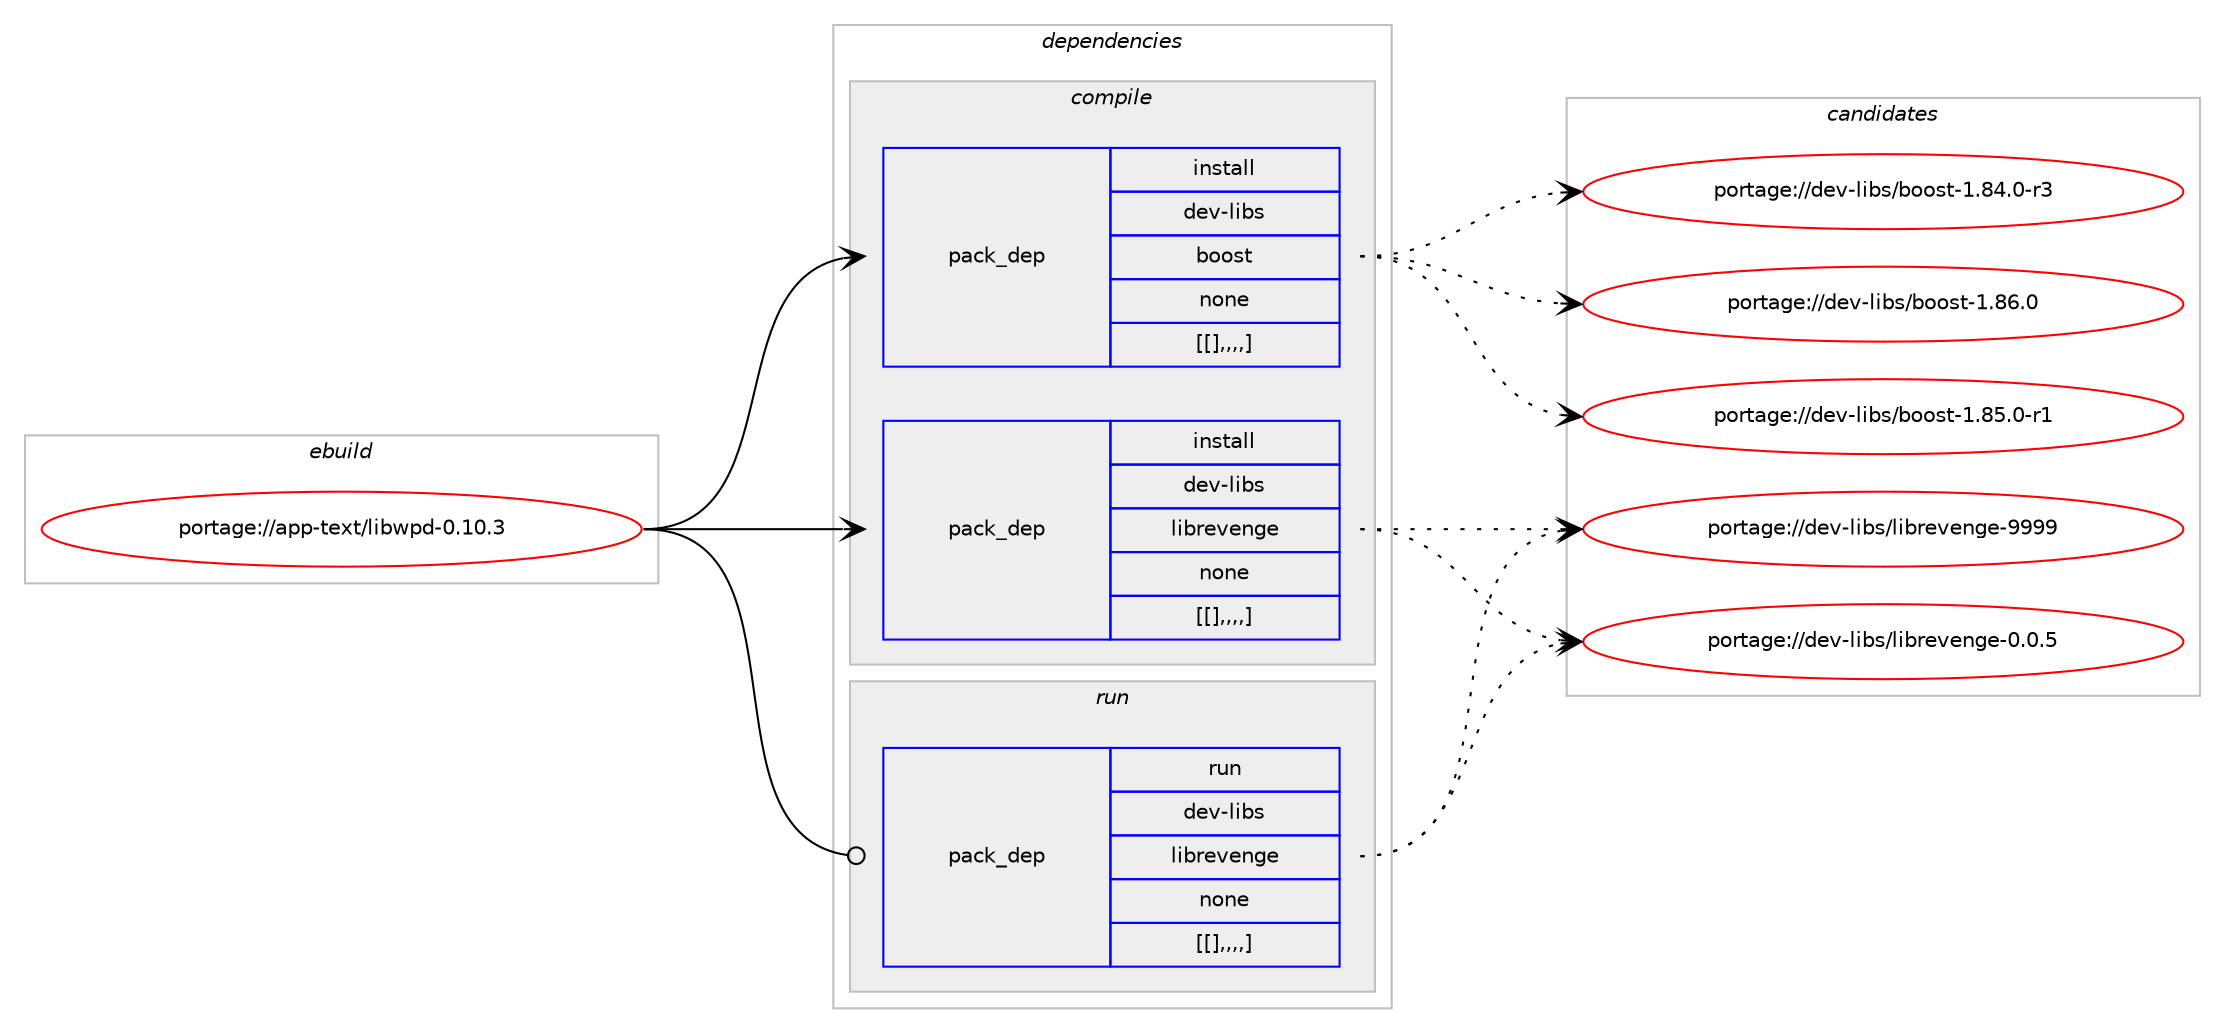 digraph prolog {

# *************
# Graph options
# *************

newrank=true;
concentrate=true;
compound=true;
graph [rankdir=LR,fontname=Helvetica,fontsize=10,ranksep=1.5];#, ranksep=2.5, nodesep=0.2];
edge  [arrowhead=vee];
node  [fontname=Helvetica,fontsize=10];

# **********
# The ebuild
# **********

subgraph cluster_leftcol {
color=gray;
label=<<i>ebuild</i>>;
id [label="portage://app-text/libwpd-0.10.3", color=red, width=4, href="../app-text/libwpd-0.10.3.svg"];
}

# ****************
# The dependencies
# ****************

subgraph cluster_midcol {
color=gray;
label=<<i>dependencies</i>>;
subgraph cluster_compile {
fillcolor="#eeeeee";
style=filled;
label=<<i>compile</i>>;
subgraph pack40640 {
dependency56556 [label=<<TABLE BORDER="0" CELLBORDER="1" CELLSPACING="0" CELLPADDING="4" WIDTH="220"><TR><TD ROWSPAN="6" CELLPADDING="30">pack_dep</TD></TR><TR><TD WIDTH="110">install</TD></TR><TR><TD>dev-libs</TD></TR><TR><TD>boost</TD></TR><TR><TD>none</TD></TR><TR><TD>[[],,,,]</TD></TR></TABLE>>, shape=none, color=blue];
}
id:e -> dependency56556:w [weight=20,style="solid",arrowhead="vee"];
subgraph pack40641 {
dependency56557 [label=<<TABLE BORDER="0" CELLBORDER="1" CELLSPACING="0" CELLPADDING="4" WIDTH="220"><TR><TD ROWSPAN="6" CELLPADDING="30">pack_dep</TD></TR><TR><TD WIDTH="110">install</TD></TR><TR><TD>dev-libs</TD></TR><TR><TD>librevenge</TD></TR><TR><TD>none</TD></TR><TR><TD>[[],,,,]</TD></TR></TABLE>>, shape=none, color=blue];
}
id:e -> dependency56557:w [weight=20,style="solid",arrowhead="vee"];
}
subgraph cluster_compileandrun {
fillcolor="#eeeeee";
style=filled;
label=<<i>compile and run</i>>;
}
subgraph cluster_run {
fillcolor="#eeeeee";
style=filled;
label=<<i>run</i>>;
subgraph pack40642 {
dependency56558 [label=<<TABLE BORDER="0" CELLBORDER="1" CELLSPACING="0" CELLPADDING="4" WIDTH="220"><TR><TD ROWSPAN="6" CELLPADDING="30">pack_dep</TD></TR><TR><TD WIDTH="110">run</TD></TR><TR><TD>dev-libs</TD></TR><TR><TD>librevenge</TD></TR><TR><TD>none</TD></TR><TR><TD>[[],,,,]</TD></TR></TABLE>>, shape=none, color=blue];
}
id:e -> dependency56558:w [weight=20,style="solid",arrowhead="odot"];
}
}

# **************
# The candidates
# **************

subgraph cluster_choices {
rank=same;
color=gray;
label=<<i>candidates</i>>;

subgraph choice40640 {
color=black;
nodesep=1;
choice1001011184510810598115479811111111511645494656544648 [label="portage://dev-libs/boost-1.86.0", color=red, width=4,href="../dev-libs/boost-1.86.0.svg"];
choice10010111845108105981154798111111115116454946565346484511449 [label="portage://dev-libs/boost-1.85.0-r1", color=red, width=4,href="../dev-libs/boost-1.85.0-r1.svg"];
choice10010111845108105981154798111111115116454946565246484511451 [label="portage://dev-libs/boost-1.84.0-r3", color=red, width=4,href="../dev-libs/boost-1.84.0-r3.svg"];
dependency56556:e -> choice1001011184510810598115479811111111511645494656544648:w [style=dotted,weight="100"];
dependency56556:e -> choice10010111845108105981154798111111115116454946565346484511449:w [style=dotted,weight="100"];
dependency56556:e -> choice10010111845108105981154798111111115116454946565246484511451:w [style=dotted,weight="100"];
}
subgraph choice40641 {
color=black;
nodesep=1;
choice100101118451081059811547108105981141011181011101031014557575757 [label="portage://dev-libs/librevenge-9999", color=red, width=4,href="../dev-libs/librevenge-9999.svg"];
choice10010111845108105981154710810598114101118101110103101454846484653 [label="portage://dev-libs/librevenge-0.0.5", color=red, width=4,href="../dev-libs/librevenge-0.0.5.svg"];
dependency56557:e -> choice100101118451081059811547108105981141011181011101031014557575757:w [style=dotted,weight="100"];
dependency56557:e -> choice10010111845108105981154710810598114101118101110103101454846484653:w [style=dotted,weight="100"];
}
subgraph choice40642 {
color=black;
nodesep=1;
choice100101118451081059811547108105981141011181011101031014557575757 [label="portage://dev-libs/librevenge-9999", color=red, width=4,href="../dev-libs/librevenge-9999.svg"];
choice10010111845108105981154710810598114101118101110103101454846484653 [label="portage://dev-libs/librevenge-0.0.5", color=red, width=4,href="../dev-libs/librevenge-0.0.5.svg"];
dependency56558:e -> choice100101118451081059811547108105981141011181011101031014557575757:w [style=dotted,weight="100"];
dependency56558:e -> choice10010111845108105981154710810598114101118101110103101454846484653:w [style=dotted,weight="100"];
}
}

}
